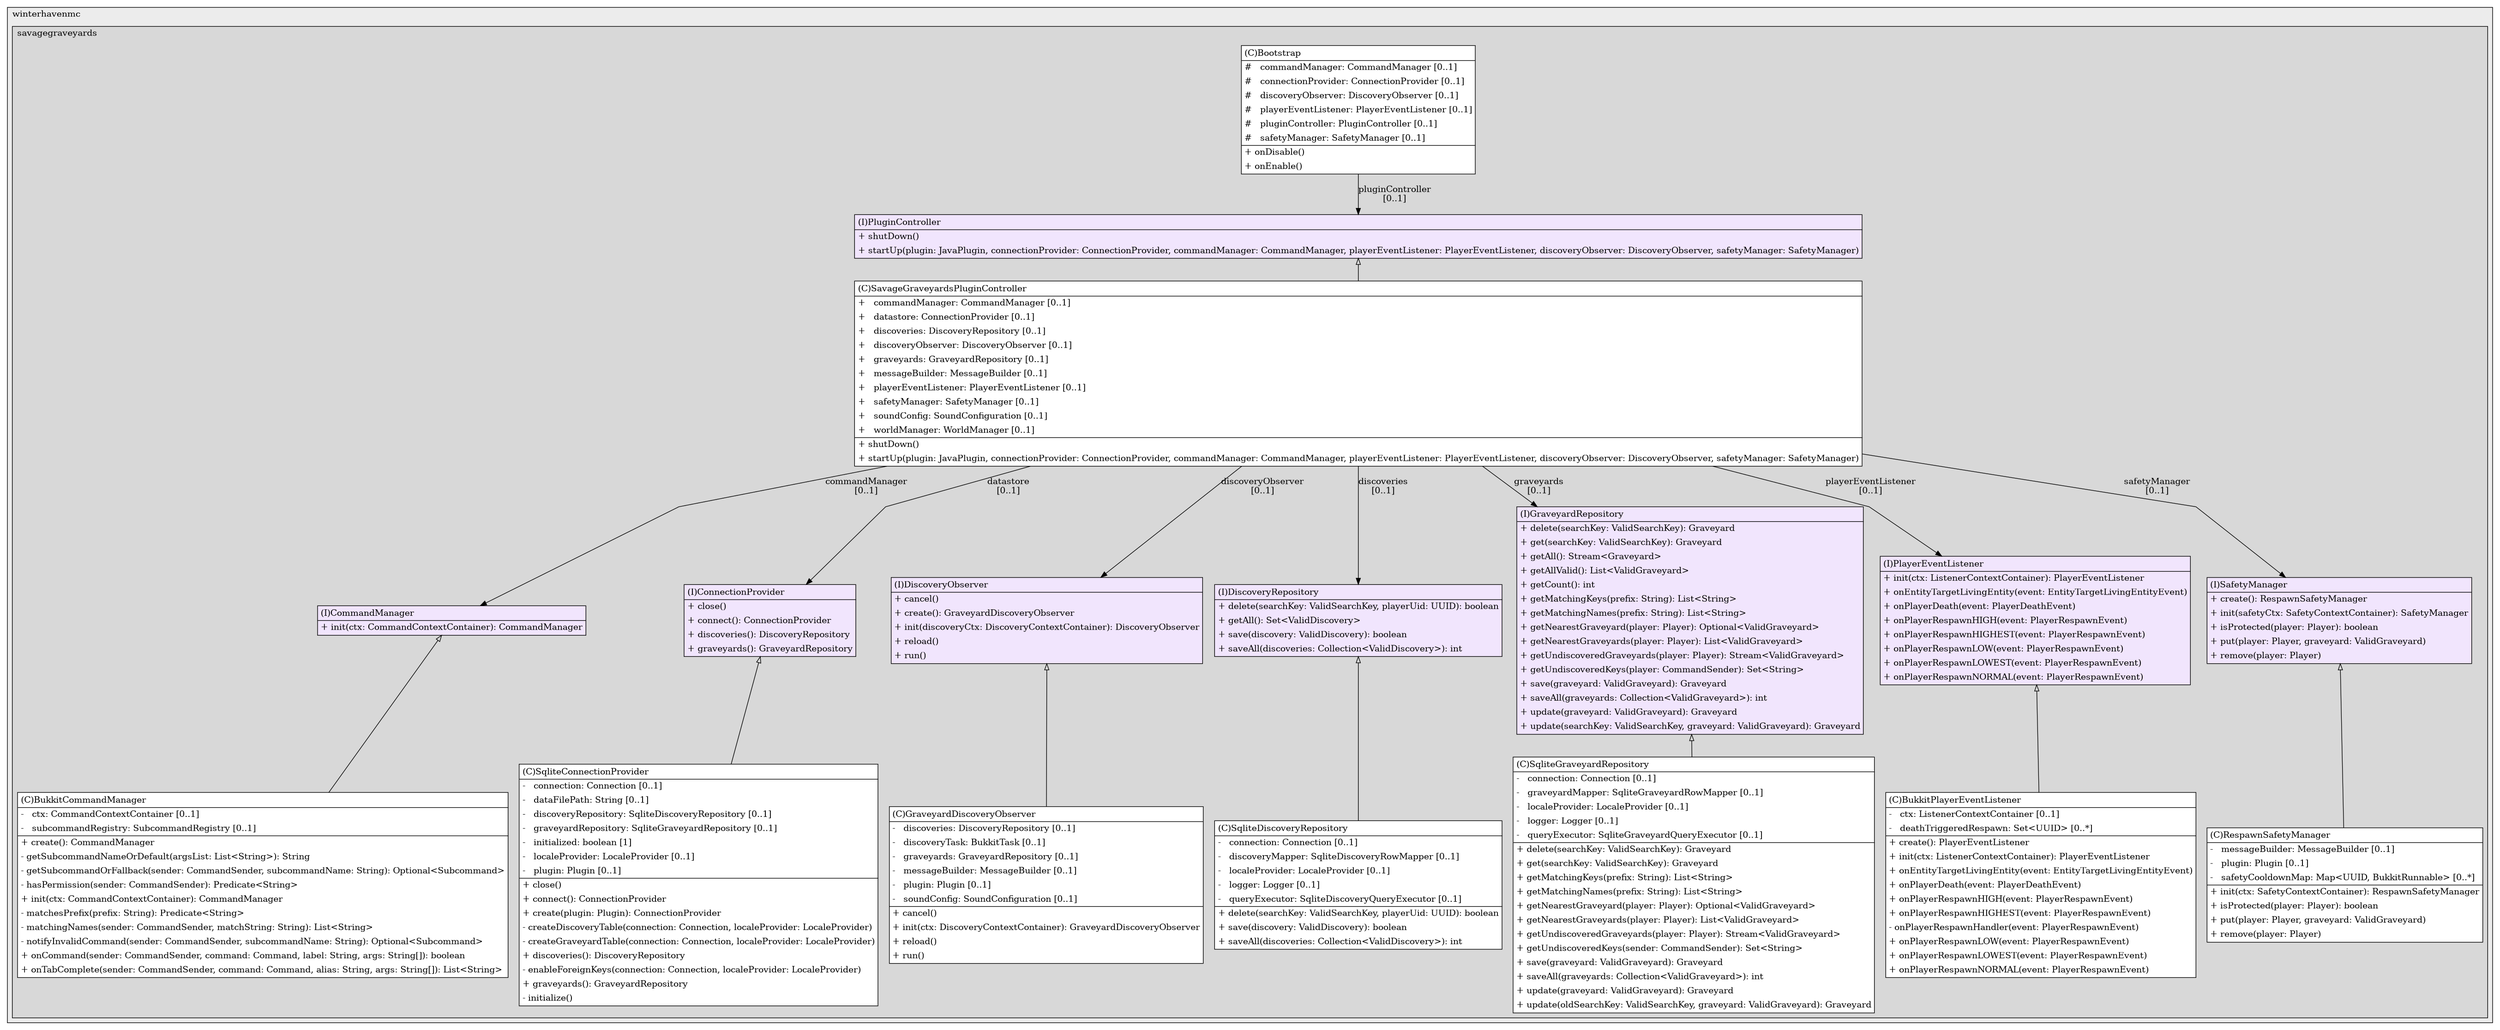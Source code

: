 @startuml

/' diagram meta data start
config=StructureConfiguration;
{
  "projectClassification": {
    "searchMode": "OpenProject", // OpenProject, AllProjects
    "includedProjects": "",
    "pathEndKeywords": "*.impl",
    "isClientPath": "",
    "isClientName": "",
    "isTestPath": "",
    "isTestName": "",
    "isMappingPath": "",
    "isMappingName": "",
    "isDataAccessPath": "",
    "isDataAccessName": "",
    "isDataStructurePath": "",
    "isDataStructureName": "",
    "isInterfaceStructuresPath": "",
    "isInterfaceStructuresName": "",
    "isEntryPointPath": "",
    "isEntryPointName": "",
    "treatFinalFieldsAsMandatory": false
  },
  "graphRestriction": {
    "classPackageExcludeFilter": "",
    "classPackageIncludeFilter": "",
    "classNameExcludeFilter": "",
    "classNameIncludeFilter": "",
    "methodNameExcludeFilter": "",
    "methodNameIncludeFilter": "",
    "removeByInheritance": "", // inheritance/annotation based filtering is done in a second step
    "removeByAnnotation": "",
    "removeByClassPackage": "", // cleanup the graph after inheritance/annotation based filtering is done
    "removeByClassName": "",
    "cutMappings": false,
    "cutEnum": true,
    "cutTests": true,
    "cutClient": true,
    "cutDataAccess": true,
    "cutInterfaceStructures": true,
    "cutDataStructures": true,
    "cutGetterAndSetter": true,
    "cutConstructors": true
  },
  "graphTraversal": {
    "forwardDepth": 3,
    "backwardDepth": 3,
    "classPackageExcludeFilter": "",
    "classPackageIncludeFilter": "",
    "classNameExcludeFilter": "",
    "classNameIncludeFilter": "",
    "methodNameExcludeFilter": "",
    "methodNameIncludeFilter": "",
    "hideMappings": false,
    "hideDataStructures": false,
    "hidePrivateMethods": true,
    "hideInterfaceCalls": false, // indirection: implementation -> interface (is hidden) -> implementation
    "onlyShowApplicationEntryPoints": false, // root node is included
    "useMethodCallsForStructureDiagram": "ForwardOnly" // ForwardOnly, BothDirections, No
  },
  "details": {
    "aggregation": "GroupByClass", // ByClass, GroupByClass, None
    "showClassGenericTypes": true,
    "showMethods": true,
    "showMethodParameterNames": true,
    "showMethodParameterTypes": true,
    "showMethodReturnType": true,
    "showPackageLevels": 2,
    "showDetailedClassStructure": true
  },
  "rootClass": "com.winterhavenmc.savagegraveyards.core.PluginController",
  "extensionCallbackMethod": "" // qualified.class.name#methodName - signature: public static String method(String)
}
diagram meta data end '/



digraph g {
    rankdir="TB"
    splines=polyline
    

'nodes 
subgraph cluster_1655488073 { 
   	label=winterhavenmc
	labeljust=l
	fillcolor="#ececec"
	style=filled
   
   subgraph cluster_718573502 { 
   	label=savagegraveyards
	labeljust=l
	fillcolor="#d8d8d8"
	style=filled
   
   Bootstrap520637518[
	label=<<TABLE BORDER="1" CELLBORDER="0" CELLPADDING="4" CELLSPACING="0">
<TR><TD ALIGN="LEFT" >(C)Bootstrap</TD></TR>
<HR/>
<TR><TD ALIGN="LEFT" >#   commandManager: CommandManager [0..1]</TD></TR>
<TR><TD ALIGN="LEFT" >#   connectionProvider: ConnectionProvider [0..1]</TD></TR>
<TR><TD ALIGN="LEFT" >#   discoveryObserver: DiscoveryObserver [0..1]</TD></TR>
<TR><TD ALIGN="LEFT" >#   playerEventListener: PlayerEventListener [0..1]</TD></TR>
<TR><TD ALIGN="LEFT" >#   pluginController: PluginController [0..1]</TD></TR>
<TR><TD ALIGN="LEFT" >#   safetyManager: SafetyManager [0..1]</TD></TR>
<HR/>
<TR><TD ALIGN="LEFT" >+ onDisable()</TD></TR>
<TR><TD ALIGN="LEFT" >+ onEnable()</TD></TR>
</TABLE>>
	style=filled
	margin=0
	shape=plaintext
	fillcolor="#FFFFFF"
];

BukkitCommandManager578027687[
	label=<<TABLE BORDER="1" CELLBORDER="0" CELLPADDING="4" CELLSPACING="0">
<TR><TD ALIGN="LEFT" >(C)BukkitCommandManager</TD></TR>
<HR/>
<TR><TD ALIGN="LEFT" >-   ctx: CommandContextContainer [0..1]</TD></TR>
<TR><TD ALIGN="LEFT" >-   subcommandRegistry: SubcommandRegistry [0..1]</TD></TR>
<HR/>
<TR><TD ALIGN="LEFT" >+ create(): CommandManager</TD></TR>
<TR><TD ALIGN="LEFT" >- getSubcommandNameOrDefault(argsList: List&lt;String&gt;): String</TD></TR>
<TR><TD ALIGN="LEFT" >- getSubcommandOrFallback(sender: CommandSender, subcommandName: String): Optional&lt;Subcommand&gt;</TD></TR>
<TR><TD ALIGN="LEFT" >- hasPermission(sender: CommandSender): Predicate&lt;String&gt;</TD></TR>
<TR><TD ALIGN="LEFT" >+ init(ctx: CommandContextContainer): CommandManager</TD></TR>
<TR><TD ALIGN="LEFT" >- matchesPrefix(prefix: String): Predicate&lt;String&gt;</TD></TR>
<TR><TD ALIGN="LEFT" >- matchingNames(sender: CommandSender, matchString: String): List&lt;String&gt;</TD></TR>
<TR><TD ALIGN="LEFT" >- notifyInvalidCommand(sender: CommandSender, subcommandName: String): Optional&lt;Subcommand&gt;</TD></TR>
<TR><TD ALIGN="LEFT" >+ onCommand(sender: CommandSender, command: Command, label: String, args: String[]): boolean</TD></TR>
<TR><TD ALIGN="LEFT" >+ onTabComplete(sender: CommandSender, command: Command, alias: String, args: String[]): List&lt;String&gt;</TD></TR>
</TABLE>>
	style=filled
	margin=0
	shape=plaintext
	fillcolor="#FFFFFF"
];

BukkitPlayerEventListener395421368[
	label=<<TABLE BORDER="1" CELLBORDER="0" CELLPADDING="4" CELLSPACING="0">
<TR><TD ALIGN="LEFT" >(C)BukkitPlayerEventListener</TD></TR>
<HR/>
<TR><TD ALIGN="LEFT" >-   ctx: ListenerContextContainer [0..1]</TD></TR>
<TR><TD ALIGN="LEFT" >-   deathTriggeredRespawn: Set&lt;UUID&gt; [0..*]</TD></TR>
<HR/>
<TR><TD ALIGN="LEFT" >+ create(): PlayerEventListener</TD></TR>
<TR><TD ALIGN="LEFT" >+ init(ctx: ListenerContextContainer): PlayerEventListener</TD></TR>
<TR><TD ALIGN="LEFT" >+ onEntityTargetLivingEntity(event: EntityTargetLivingEntityEvent)</TD></TR>
<TR><TD ALIGN="LEFT" >+ onPlayerDeath(event: PlayerDeathEvent)</TD></TR>
<TR><TD ALIGN="LEFT" >+ onPlayerRespawnHIGH(event: PlayerRespawnEvent)</TD></TR>
<TR><TD ALIGN="LEFT" >+ onPlayerRespawnHIGHEST(event: PlayerRespawnEvent)</TD></TR>
<TR><TD ALIGN="LEFT" >- onPlayerRespawnHandler(event: PlayerRespawnEvent)</TD></TR>
<TR><TD ALIGN="LEFT" >+ onPlayerRespawnLOW(event: PlayerRespawnEvent)</TD></TR>
<TR><TD ALIGN="LEFT" >+ onPlayerRespawnLOWEST(event: PlayerRespawnEvent)</TD></TR>
<TR><TD ALIGN="LEFT" >+ onPlayerRespawnNORMAL(event: PlayerRespawnEvent)</TD></TR>
</TABLE>>
	style=filled
	margin=0
	shape=plaintext
	fillcolor="#FFFFFF"
];

CommandManager1969417996[
	label=<<TABLE BORDER="1" CELLBORDER="0" CELLPADDING="4" CELLSPACING="0">
<TR><TD ALIGN="LEFT" >(I)CommandManager</TD></TR>
<HR/>
<TR><TD ALIGN="LEFT" >+ init(ctx: CommandContextContainer): CommandManager</TD></TR>
</TABLE>>
	style=filled
	margin=0
	shape=plaintext
	fillcolor="#F1E5FD"
];

ConnectionProvider231410315[
	label=<<TABLE BORDER="1" CELLBORDER="0" CELLPADDING="4" CELLSPACING="0">
<TR><TD ALIGN="LEFT" >(I)ConnectionProvider</TD></TR>
<HR/>
<TR><TD ALIGN="LEFT" >+ close()</TD></TR>
<TR><TD ALIGN="LEFT" >+ connect(): ConnectionProvider</TD></TR>
<TR><TD ALIGN="LEFT" >+ discoveries(): DiscoveryRepository</TD></TR>
<TR><TD ALIGN="LEFT" >+ graveyards(): GraveyardRepository</TD></TR>
</TABLE>>
	style=filled
	margin=0
	shape=plaintext
	fillcolor="#F1E5FD"
];

DiscoveryObserver776919744[
	label=<<TABLE BORDER="1" CELLBORDER="0" CELLPADDING="4" CELLSPACING="0">
<TR><TD ALIGN="LEFT" >(I)DiscoveryObserver</TD></TR>
<HR/>
<TR><TD ALIGN="LEFT" >+ cancel()</TD></TR>
<TR><TD ALIGN="LEFT" >+ create(): GraveyardDiscoveryObserver</TD></TR>
<TR><TD ALIGN="LEFT" >+ init(discoveryCtx: DiscoveryContextContainer): DiscoveryObserver</TD></TR>
<TR><TD ALIGN="LEFT" >+ reload()</TD></TR>
<TR><TD ALIGN="LEFT" >+ run()</TD></TR>
</TABLE>>
	style=filled
	margin=0
	shape=plaintext
	fillcolor="#F1E5FD"
];

DiscoveryRepository231410315[
	label=<<TABLE BORDER="1" CELLBORDER="0" CELLPADDING="4" CELLSPACING="0">
<TR><TD ALIGN="LEFT" >(I)DiscoveryRepository</TD></TR>
<HR/>
<TR><TD ALIGN="LEFT" >+ delete(searchKey: ValidSearchKey, playerUid: UUID): boolean</TD></TR>
<TR><TD ALIGN="LEFT" >+ getAll(): Set&lt;ValidDiscovery&gt;</TD></TR>
<TR><TD ALIGN="LEFT" >+ save(discovery: ValidDiscovery): boolean</TD></TR>
<TR><TD ALIGN="LEFT" >+ saveAll(discoveries: Collection&lt;ValidDiscovery&gt;): int</TD></TR>
</TABLE>>
	style=filled
	margin=0
	shape=plaintext
	fillcolor="#F1E5FD"
];

GraveyardDiscoveryObserver776919744[
	label=<<TABLE BORDER="1" CELLBORDER="0" CELLPADDING="4" CELLSPACING="0">
<TR><TD ALIGN="LEFT" >(C)GraveyardDiscoveryObserver</TD></TR>
<HR/>
<TR><TD ALIGN="LEFT" >-   discoveries: DiscoveryRepository [0..1]</TD></TR>
<TR><TD ALIGN="LEFT" >-   discoveryTask: BukkitTask [0..1]</TD></TR>
<TR><TD ALIGN="LEFT" >-   graveyards: GraveyardRepository [0..1]</TD></TR>
<TR><TD ALIGN="LEFT" >-   messageBuilder: MessageBuilder [0..1]</TD></TR>
<TR><TD ALIGN="LEFT" >-   plugin: Plugin [0..1]</TD></TR>
<TR><TD ALIGN="LEFT" >-   soundConfig: SoundConfiguration [0..1]</TD></TR>
<HR/>
<TR><TD ALIGN="LEFT" >+ cancel()</TD></TR>
<TR><TD ALIGN="LEFT" >+ init(ctx: DiscoveryContextContainer): GraveyardDiscoveryObserver</TD></TR>
<TR><TD ALIGN="LEFT" >+ reload()</TD></TR>
<TR><TD ALIGN="LEFT" >+ run()</TD></TR>
</TABLE>>
	style=filled
	margin=0
	shape=plaintext
	fillcolor="#FFFFFF"
];

GraveyardRepository231410315[
	label=<<TABLE BORDER="1" CELLBORDER="0" CELLPADDING="4" CELLSPACING="0">
<TR><TD ALIGN="LEFT" >(I)GraveyardRepository</TD></TR>
<HR/>
<TR><TD ALIGN="LEFT" >+ delete(searchKey: ValidSearchKey): Graveyard</TD></TR>
<TR><TD ALIGN="LEFT" >+ get(searchKey: ValidSearchKey): Graveyard</TD></TR>
<TR><TD ALIGN="LEFT" >+ getAll(): Stream&lt;Graveyard&gt;</TD></TR>
<TR><TD ALIGN="LEFT" >+ getAllValid(): List&lt;ValidGraveyard&gt;</TD></TR>
<TR><TD ALIGN="LEFT" >+ getCount(): int</TD></TR>
<TR><TD ALIGN="LEFT" >+ getMatchingKeys(prefix: String): List&lt;String&gt;</TD></TR>
<TR><TD ALIGN="LEFT" >+ getMatchingNames(prefix: String): List&lt;String&gt;</TD></TR>
<TR><TD ALIGN="LEFT" >+ getNearestGraveyard(player: Player): Optional&lt;ValidGraveyard&gt;</TD></TR>
<TR><TD ALIGN="LEFT" >+ getNearestGraveyards(player: Player): List&lt;ValidGraveyard&gt;</TD></TR>
<TR><TD ALIGN="LEFT" >+ getUndiscoveredGraveyards(player: Player): Stream&lt;ValidGraveyard&gt;</TD></TR>
<TR><TD ALIGN="LEFT" >+ getUndiscoveredKeys(player: CommandSender): Set&lt;String&gt;</TD></TR>
<TR><TD ALIGN="LEFT" >+ save(graveyard: ValidGraveyard): Graveyard</TD></TR>
<TR><TD ALIGN="LEFT" >+ saveAll(graveyards: Collection&lt;ValidGraveyard&gt;): int</TD></TR>
<TR><TD ALIGN="LEFT" >+ update(graveyard: ValidGraveyard): Graveyard</TD></TR>
<TR><TD ALIGN="LEFT" >+ update(searchKey: ValidSearchKey, graveyard: ValidGraveyard): Graveyard</TD></TR>
</TABLE>>
	style=filled
	margin=0
	shape=plaintext
	fillcolor="#F1E5FD"
];

PlayerEventListener642410157[
	label=<<TABLE BORDER="1" CELLBORDER="0" CELLPADDING="4" CELLSPACING="0">
<TR><TD ALIGN="LEFT" >(I)PlayerEventListener</TD></TR>
<HR/>
<TR><TD ALIGN="LEFT" >+ init(ctx: ListenerContextContainer): PlayerEventListener</TD></TR>
<TR><TD ALIGN="LEFT" >+ onEntityTargetLivingEntity(event: EntityTargetLivingEntityEvent)</TD></TR>
<TR><TD ALIGN="LEFT" >+ onPlayerDeath(event: PlayerDeathEvent)</TD></TR>
<TR><TD ALIGN="LEFT" >+ onPlayerRespawnHIGH(event: PlayerRespawnEvent)</TD></TR>
<TR><TD ALIGN="LEFT" >+ onPlayerRespawnHIGHEST(event: PlayerRespawnEvent)</TD></TR>
<TR><TD ALIGN="LEFT" >+ onPlayerRespawnLOW(event: PlayerRespawnEvent)</TD></TR>
<TR><TD ALIGN="LEFT" >+ onPlayerRespawnLOWEST(event: PlayerRespawnEvent)</TD></TR>
<TR><TD ALIGN="LEFT" >+ onPlayerRespawnNORMAL(event: PlayerRespawnEvent)</TD></TR>
</TABLE>>
	style=filled
	margin=0
	shape=plaintext
	fillcolor="#F1E5FD"
];

PluginController1876166622[
	label=<<TABLE BORDER="1" CELLBORDER="0" CELLPADDING="4" CELLSPACING="0">
<TR><TD ALIGN="LEFT" >(I)PluginController</TD></TR>
<HR/>
<TR><TD ALIGN="LEFT" >+ shutDown()</TD></TR>
<TR><TD ALIGN="LEFT" >+ startUp(plugin: JavaPlugin, connectionProvider: ConnectionProvider, commandManager: CommandManager, playerEventListener: PlayerEventListener, discoveryObserver: DiscoveryObserver, safetyManager: SafetyManager)</TD></TR>
</TABLE>>
	style=filled
	margin=0
	shape=plaintext
	fillcolor="#F1E5FD"
];

RespawnSafetyManager1159211330[
	label=<<TABLE BORDER="1" CELLBORDER="0" CELLPADDING="4" CELLSPACING="0">
<TR><TD ALIGN="LEFT" >(C)RespawnSafetyManager</TD></TR>
<HR/>
<TR><TD ALIGN="LEFT" >-   messageBuilder: MessageBuilder [0..1]</TD></TR>
<TR><TD ALIGN="LEFT" >-   plugin: Plugin [0..1]</TD></TR>
<TR><TD ALIGN="LEFT" >-   safetyCooldownMap: Map&lt;UUID, BukkitRunnable&gt; [0..*]</TD></TR>
<HR/>
<TR><TD ALIGN="LEFT" >+ init(ctx: SafetyContextContainer): RespawnSafetyManager</TD></TR>
<TR><TD ALIGN="LEFT" >+ isProtected(player: Player): boolean</TD></TR>
<TR><TD ALIGN="LEFT" >+ put(player: Player, graveyard: ValidGraveyard)</TD></TR>
<TR><TD ALIGN="LEFT" >+ remove(player: Player)</TD></TR>
</TABLE>>
	style=filled
	margin=0
	shape=plaintext
	fillcolor="#FFFFFF"
];

SafetyManager1159211330[
	label=<<TABLE BORDER="1" CELLBORDER="0" CELLPADDING="4" CELLSPACING="0">
<TR><TD ALIGN="LEFT" >(I)SafetyManager</TD></TR>
<HR/>
<TR><TD ALIGN="LEFT" >+ create(): RespawnSafetyManager</TD></TR>
<TR><TD ALIGN="LEFT" >+ init(safetyCtx: SafetyContextContainer): SafetyManager</TD></TR>
<TR><TD ALIGN="LEFT" >+ isProtected(player: Player): boolean</TD></TR>
<TR><TD ALIGN="LEFT" >+ put(player: Player, graveyard: ValidGraveyard)</TD></TR>
<TR><TD ALIGN="LEFT" >+ remove(player: Player)</TD></TR>
</TABLE>>
	style=filled
	margin=0
	shape=plaintext
	fillcolor="#F1E5FD"
];

SavageGraveyardsPluginController1876166622[
	label=<<TABLE BORDER="1" CELLBORDER="0" CELLPADDING="4" CELLSPACING="0">
<TR><TD ALIGN="LEFT" >(C)SavageGraveyardsPluginController</TD></TR>
<HR/>
<TR><TD ALIGN="LEFT" >+   commandManager: CommandManager [0..1]</TD></TR>
<TR><TD ALIGN="LEFT" >+   datastore: ConnectionProvider [0..1]</TD></TR>
<TR><TD ALIGN="LEFT" >+   discoveries: DiscoveryRepository [0..1]</TD></TR>
<TR><TD ALIGN="LEFT" >+   discoveryObserver: DiscoveryObserver [0..1]</TD></TR>
<TR><TD ALIGN="LEFT" >+   graveyards: GraveyardRepository [0..1]</TD></TR>
<TR><TD ALIGN="LEFT" >+   messageBuilder: MessageBuilder [0..1]</TD></TR>
<TR><TD ALIGN="LEFT" >+   playerEventListener: PlayerEventListener [0..1]</TD></TR>
<TR><TD ALIGN="LEFT" >+   safetyManager: SafetyManager [0..1]</TD></TR>
<TR><TD ALIGN="LEFT" >+   soundConfig: SoundConfiguration [0..1]</TD></TR>
<TR><TD ALIGN="LEFT" >+   worldManager: WorldManager [0..1]</TD></TR>
<HR/>
<TR><TD ALIGN="LEFT" >+ shutDown()</TD></TR>
<TR><TD ALIGN="LEFT" >+ startUp(plugin: JavaPlugin, connectionProvider: ConnectionProvider, commandManager: CommandManager, playerEventListener: PlayerEventListener, discoveryObserver: DiscoveryObserver, safetyManager: SafetyManager)</TD></TR>
</TABLE>>
	style=filled
	margin=0
	shape=plaintext
	fillcolor="#FFFFFF"
];

SqliteConnectionProvider1287084334[
	label=<<TABLE BORDER="1" CELLBORDER="0" CELLPADDING="4" CELLSPACING="0">
<TR><TD ALIGN="LEFT" >(C)SqliteConnectionProvider</TD></TR>
<HR/>
<TR><TD ALIGN="LEFT" >-   connection: Connection [0..1]</TD></TR>
<TR><TD ALIGN="LEFT" >-   dataFilePath: String [0..1]</TD></TR>
<TR><TD ALIGN="LEFT" >-   discoveryRepository: SqliteDiscoveryRepository [0..1]</TD></TR>
<TR><TD ALIGN="LEFT" >-   graveyardRepository: SqliteGraveyardRepository [0..1]</TD></TR>
<TR><TD ALIGN="LEFT" >-   initialized: boolean [1]</TD></TR>
<TR><TD ALIGN="LEFT" >-   localeProvider: LocaleProvider [0..1]</TD></TR>
<TR><TD ALIGN="LEFT" >-   plugin: Plugin [0..1]</TD></TR>
<HR/>
<TR><TD ALIGN="LEFT" >+ close()</TD></TR>
<TR><TD ALIGN="LEFT" >+ connect(): ConnectionProvider</TD></TR>
<TR><TD ALIGN="LEFT" >+ create(plugin: Plugin): ConnectionProvider</TD></TR>
<TR><TD ALIGN="LEFT" >- createDiscoveryTable(connection: Connection, localeProvider: LocaleProvider)</TD></TR>
<TR><TD ALIGN="LEFT" >- createGraveyardTable(connection: Connection, localeProvider: LocaleProvider)</TD></TR>
<TR><TD ALIGN="LEFT" >+ discoveries(): DiscoveryRepository</TD></TR>
<TR><TD ALIGN="LEFT" >- enableForeignKeys(connection: Connection, localeProvider: LocaleProvider)</TD></TR>
<TR><TD ALIGN="LEFT" >+ graveyards(): GraveyardRepository</TD></TR>
<TR><TD ALIGN="LEFT" >- initialize()</TD></TR>
</TABLE>>
	style=filled
	margin=0
	shape=plaintext
	fillcolor="#FFFFFF"
];

SqliteDiscoveryRepository1287084334[
	label=<<TABLE BORDER="1" CELLBORDER="0" CELLPADDING="4" CELLSPACING="0">
<TR><TD ALIGN="LEFT" >(C)SqliteDiscoveryRepository</TD></TR>
<HR/>
<TR><TD ALIGN="LEFT" >-   connection: Connection [0..1]</TD></TR>
<TR><TD ALIGN="LEFT" >-   discoveryMapper: SqliteDiscoveryRowMapper [0..1]</TD></TR>
<TR><TD ALIGN="LEFT" >-   localeProvider: LocaleProvider [0..1]</TD></TR>
<TR><TD ALIGN="LEFT" >-   logger: Logger [0..1]</TD></TR>
<TR><TD ALIGN="LEFT" >-   queryExecutor: SqliteDiscoveryQueryExecutor [0..1]</TD></TR>
<HR/>
<TR><TD ALIGN="LEFT" >+ delete(searchKey: ValidSearchKey, playerUid: UUID): boolean</TD></TR>
<TR><TD ALIGN="LEFT" >+ save(discovery: ValidDiscovery): boolean</TD></TR>
<TR><TD ALIGN="LEFT" >+ saveAll(discoveries: Collection&lt;ValidDiscovery&gt;): int</TD></TR>
</TABLE>>
	style=filled
	margin=0
	shape=plaintext
	fillcolor="#FFFFFF"
];

SqliteGraveyardRepository1287084334[
	label=<<TABLE BORDER="1" CELLBORDER="0" CELLPADDING="4" CELLSPACING="0">
<TR><TD ALIGN="LEFT" >(C)SqliteGraveyardRepository</TD></TR>
<HR/>
<TR><TD ALIGN="LEFT" >-   connection: Connection [0..1]</TD></TR>
<TR><TD ALIGN="LEFT" >-   graveyardMapper: SqliteGraveyardRowMapper [0..1]</TD></TR>
<TR><TD ALIGN="LEFT" >-   localeProvider: LocaleProvider [0..1]</TD></TR>
<TR><TD ALIGN="LEFT" >-   logger: Logger [0..1]</TD></TR>
<TR><TD ALIGN="LEFT" >-   queryExecutor: SqliteGraveyardQueryExecutor [0..1]</TD></TR>
<HR/>
<TR><TD ALIGN="LEFT" >+ delete(searchKey: ValidSearchKey): Graveyard</TD></TR>
<TR><TD ALIGN="LEFT" >+ get(searchKey: ValidSearchKey): Graveyard</TD></TR>
<TR><TD ALIGN="LEFT" >+ getMatchingKeys(prefix: String): List&lt;String&gt;</TD></TR>
<TR><TD ALIGN="LEFT" >+ getMatchingNames(prefix: String): List&lt;String&gt;</TD></TR>
<TR><TD ALIGN="LEFT" >+ getNearestGraveyard(player: Player): Optional&lt;ValidGraveyard&gt;</TD></TR>
<TR><TD ALIGN="LEFT" >+ getNearestGraveyards(player: Player): List&lt;ValidGraveyard&gt;</TD></TR>
<TR><TD ALIGN="LEFT" >+ getUndiscoveredGraveyards(player: Player): Stream&lt;ValidGraveyard&gt;</TD></TR>
<TR><TD ALIGN="LEFT" >+ getUndiscoveredKeys(sender: CommandSender): Set&lt;String&gt;</TD></TR>
<TR><TD ALIGN="LEFT" >+ save(graveyard: ValidGraveyard): Graveyard</TD></TR>
<TR><TD ALIGN="LEFT" >+ saveAll(graveyards: Collection&lt;ValidGraveyard&gt;): int</TD></TR>
<TR><TD ALIGN="LEFT" >+ update(graveyard: ValidGraveyard): Graveyard</TD></TR>
<TR><TD ALIGN="LEFT" >+ update(oldSearchKey: ValidSearchKey, graveyard: ValidGraveyard): Graveyard</TD></TR>
</TABLE>>
	style=filled
	margin=0
	shape=plaintext
	fillcolor="#FFFFFF"
];
} 
} 

'edges    
Bootstrap520637518 -> PluginController1876166622[label="pluginController
[0..1]"];
CommandManager1969417996 -> BukkitCommandManager578027687[arrowhead=none, arrowtail=empty, dir=both];
ConnectionProvider231410315 -> SqliteConnectionProvider1287084334[arrowhead=none, arrowtail=empty, dir=both];
DiscoveryObserver776919744 -> GraveyardDiscoveryObserver776919744[arrowhead=none, arrowtail=empty, dir=both];
DiscoveryRepository231410315 -> SqliteDiscoveryRepository1287084334[arrowhead=none, arrowtail=empty, dir=both];
GraveyardRepository231410315 -> SqliteGraveyardRepository1287084334[arrowhead=none, arrowtail=empty, dir=both];
PlayerEventListener642410157 -> BukkitPlayerEventListener395421368[arrowhead=none, arrowtail=empty, dir=both];
PluginController1876166622 -> SavageGraveyardsPluginController1876166622[arrowhead=none, arrowtail=empty, dir=both];
SafetyManager1159211330 -> RespawnSafetyManager1159211330[arrowhead=none, arrowtail=empty, dir=both];
SavageGraveyardsPluginController1876166622 -> CommandManager1969417996[label="commandManager
[0..1]"];
SavageGraveyardsPluginController1876166622 -> ConnectionProvider231410315[label="datastore
[0..1]"];
SavageGraveyardsPluginController1876166622 -> DiscoveryObserver776919744[label="discoveryObserver
[0..1]"];
SavageGraveyardsPluginController1876166622 -> DiscoveryRepository231410315[label="discoveries
[0..1]"];
SavageGraveyardsPluginController1876166622 -> GraveyardRepository231410315[label="graveyards
[0..1]"];
SavageGraveyardsPluginController1876166622 -> PlayerEventListener642410157[label="playerEventListener
[0..1]"];
SavageGraveyardsPluginController1876166622 -> SafetyManager1159211330[label="safetyManager
[0..1]"];
    
}
@enduml